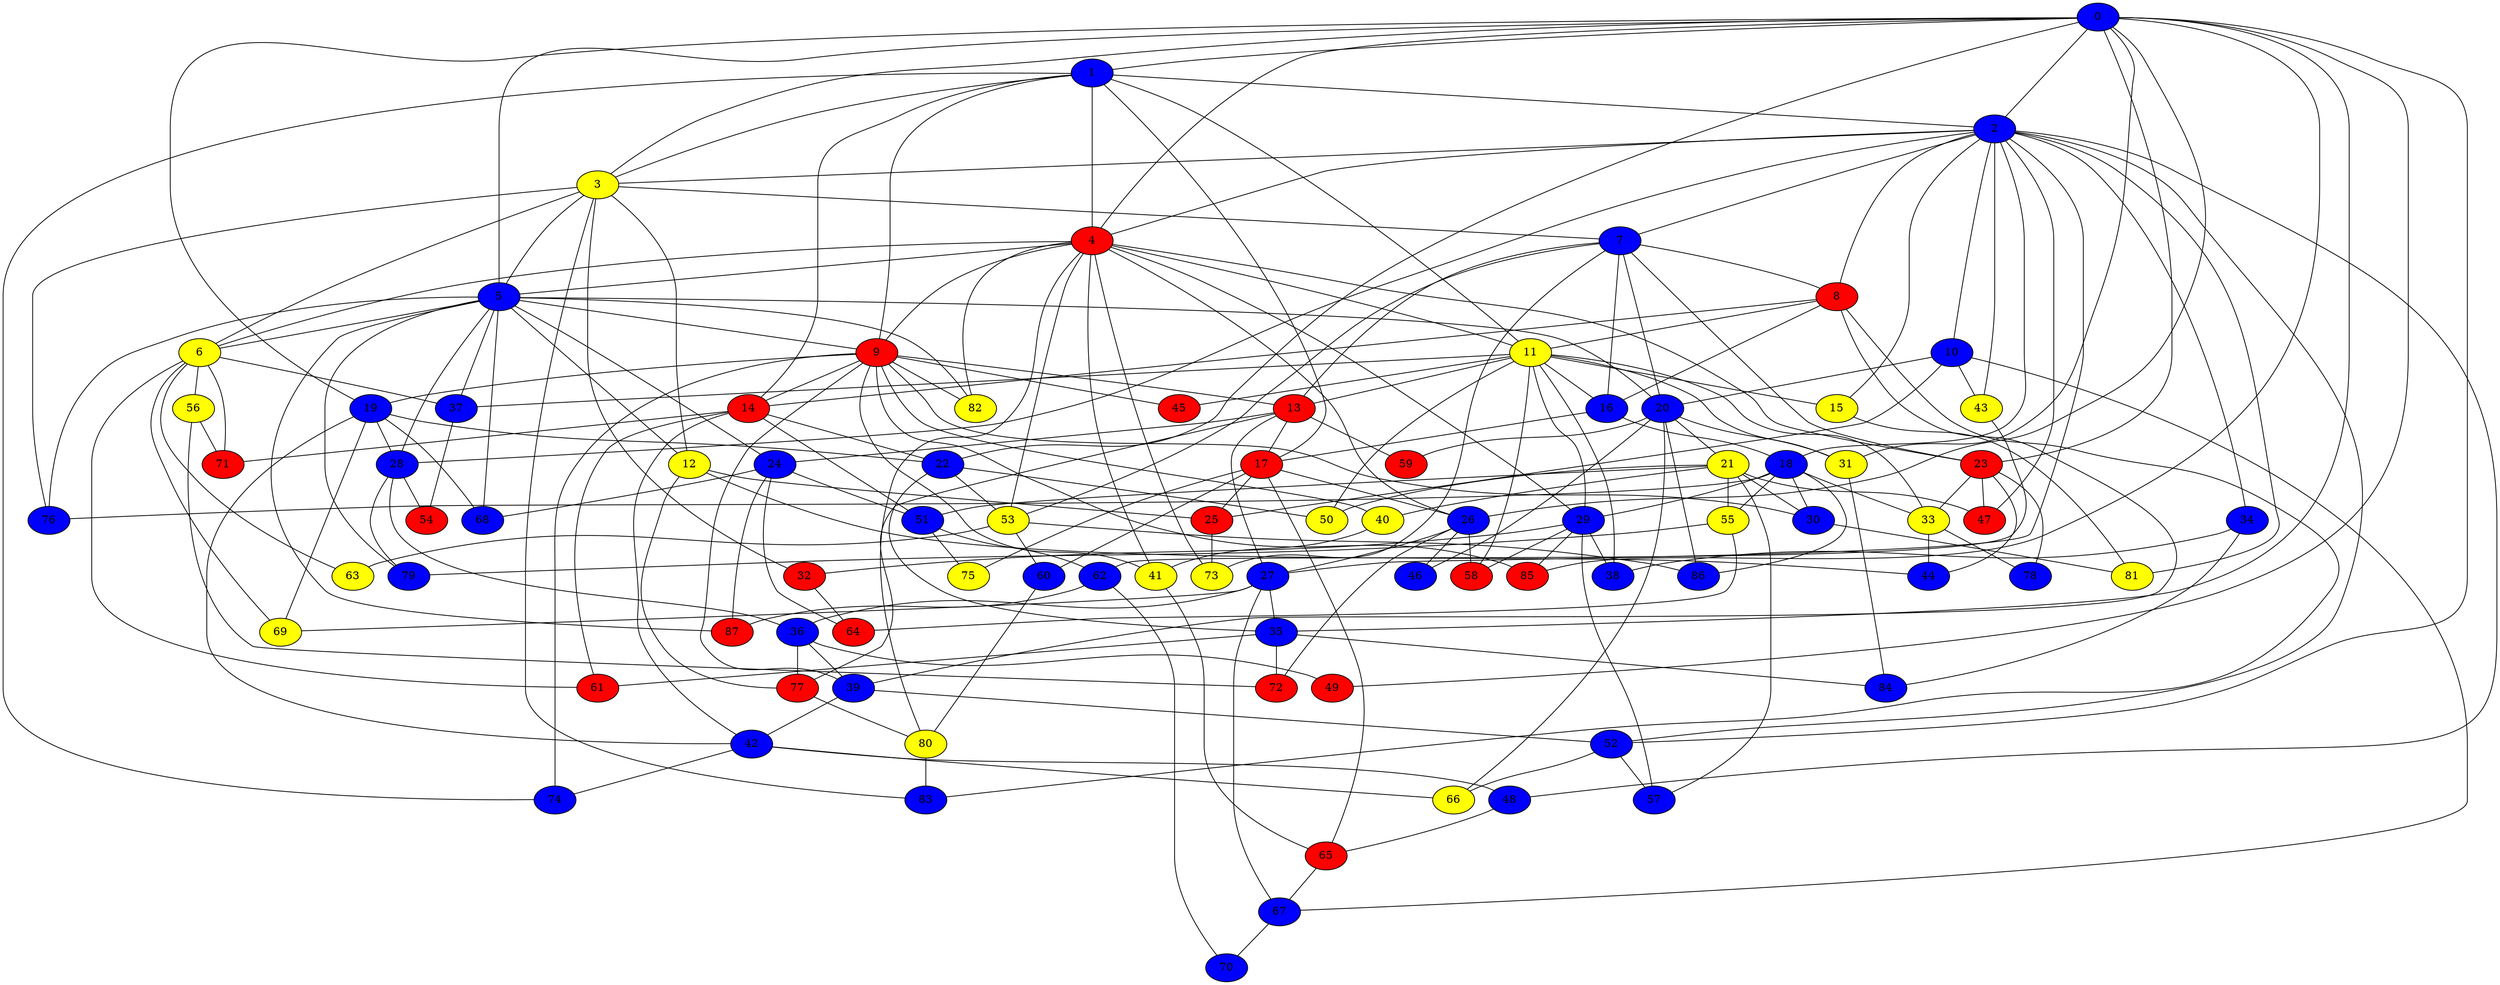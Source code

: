graph {
0 [style = filled fillcolor = blue];
1 [style = filled fillcolor = blue];
2 [style = filled fillcolor = blue];
3 [style = filled fillcolor = yellow];
4 [style = filled fillcolor = red];
5 [style = filled fillcolor = blue];
6 [style = filled fillcolor = yellow];
7 [style = filled fillcolor = blue];
8 [style = filled fillcolor = red];
9 [style = filled fillcolor = red];
10 [style = filled fillcolor = blue];
11 [style = filled fillcolor = yellow];
12 [style = filled fillcolor = yellow];
13 [style = filled fillcolor = red];
14 [style = filled fillcolor = red];
15 [style = filled fillcolor = yellow];
16 [style = filled fillcolor = blue];
17 [style = filled fillcolor = red];
18 [style = filled fillcolor = blue];
19 [style = filled fillcolor = blue];
20 [style = filled fillcolor = blue];
21 [style = filled fillcolor = yellow];
22 [style = filled fillcolor = blue];
23 [style = filled fillcolor = red];
24 [style = filled fillcolor = blue];
25 [style = filled fillcolor = red];
26 [style = filled fillcolor = blue];
27 [style = filled fillcolor = blue];
28 [style = filled fillcolor = blue];
29 [style = filled fillcolor = blue];
30 [style = filled fillcolor = blue];
31 [style = filled fillcolor = yellow];
32 [style = filled fillcolor = red];
33 [style = filled fillcolor = yellow];
34 [style = filled fillcolor = blue];
35 [style = filled fillcolor = blue];
36 [style = filled fillcolor = blue];
37 [style = filled fillcolor = blue];
38 [style = filled fillcolor = blue];
39 [style = filled fillcolor = blue];
40 [style = filled fillcolor = yellow];
41 [style = filled fillcolor = yellow];
42 [style = filled fillcolor = blue];
43 [style = filled fillcolor = yellow];
44 [style = filled fillcolor = blue];
45 [style = filled fillcolor = red];
46 [style = filled fillcolor = blue];
47 [style = filled fillcolor = red];
48 [style = filled fillcolor = blue];
49 [style = filled fillcolor = red];
50 [style = filled fillcolor = yellow];
51 [style = filled fillcolor = blue];
52 [style = filled fillcolor = blue];
53 [style = filled fillcolor = yellow];
54 [style = filled fillcolor = red];
55 [style = filled fillcolor = yellow];
56 [style = filled fillcolor = yellow];
57 [style = filled fillcolor = blue];
58 [style = filled fillcolor = red];
59 [style = filled fillcolor = red];
60 [style = filled fillcolor = blue];
61 [style = filled fillcolor = red];
62 [style = filled fillcolor = blue];
63 [style = filled fillcolor = yellow];
64 [style = filled fillcolor = red];
65 [style = filled fillcolor = red];
66 [style = filled fillcolor = yellow];
67 [style = filled fillcolor = blue];
68 [style = filled fillcolor = blue];
69 [style = filled fillcolor = yellow];
70 [style = filled fillcolor = blue];
71 [style = filled fillcolor = red];
72 [style = filled fillcolor = red];
73 [style = filled fillcolor = yellow];
74 [style = filled fillcolor = blue];
75 [style = filled fillcolor = yellow];
76 [style = filled fillcolor = blue];
77 [style = filled fillcolor = red];
78 [style = filled fillcolor = blue];
79 [style = filled fillcolor = blue];
80 [style = filled fillcolor = yellow];
81 [style = filled fillcolor = yellow];
82 [style = filled fillcolor = yellow];
83 [style = filled fillcolor = blue];
84 [style = filled fillcolor = blue];
85 [style = filled fillcolor = red];
86 [style = filled fillcolor = blue];
87 [style = filled fillcolor = red];
0 -- 4;
0 -- 3;
0 -- 2;
0 -- 1;
0 -- 5;
0 -- 19;
0 -- 22;
0 -- 23;
0 -- 26;
0 -- 31;
0 -- 35;
0 -- 49;
0 -- 52;
0 -- 85;
1 -- 2;
1 -- 3;
1 -- 4;
1 -- 9;
1 -- 11;
1 -- 14;
1 -- 17;
1 -- 74;
2 -- 3;
2 -- 4;
2 -- 7;
2 -- 8;
2 -- 10;
2 -- 15;
2 -- 18;
2 -- 27;
2 -- 28;
2 -- 34;
2 -- 43;
2 -- 47;
2 -- 48;
2 -- 52;
2 -- 81;
3 -- 5;
3 -- 6;
3 -- 7;
3 -- 12;
3 -- 32;
3 -- 76;
3 -- 83;
4 -- 5;
4 -- 6;
4 -- 9;
4 -- 11;
4 -- 23;
4 -- 26;
4 -- 29;
4 -- 41;
4 -- 53;
4 -- 73;
4 -- 80;
4 -- 82;
5 -- 6;
5 -- 9;
5 -- 12;
5 -- 20;
5 -- 24;
5 -- 28;
5 -- 37;
5 -- 68;
5 -- 76;
5 -- 79;
5 -- 82;
5 -- 87;
6 -- 37;
6 -- 56;
6 -- 61;
6 -- 63;
6 -- 69;
6 -- 71;
7 -- 8;
7 -- 13;
7 -- 16;
7 -- 20;
7 -- 23;
7 -- 53;
7 -- 73;
8 -- 11;
8 -- 14;
8 -- 16;
8 -- 39;
8 -- 83;
9 -- 13;
9 -- 14;
9 -- 19;
9 -- 30;
9 -- 39;
9 -- 40;
9 -- 41;
9 -- 45;
9 -- 74;
9 -- 82;
9 -- 85;
10 -- 20;
10 -- 25;
10 -- 43;
10 -- 67;
11 -- 13;
11 -- 15;
11 -- 16;
11 -- 29;
11 -- 31;
11 -- 33;
11 -- 37;
11 -- 38;
11 -- 45;
11 -- 50;
11 -- 58;
12 -- 25;
12 -- 44;
12 -- 77;
13 -- 17;
13 -- 24;
13 -- 27;
13 -- 59;
13 -- 77;
14 -- 22;
14 -- 42;
14 -- 51;
14 -- 61;
14 -- 71;
15 -- 81;
16 -- 17;
16 -- 18;
17 -- 25;
17 -- 26;
17 -- 60;
17 -- 65;
17 -- 75;
18 -- 29;
18 -- 30;
18 -- 33;
18 -- 55;
18 -- 76;
18 -- 86;
19 -- 22;
19 -- 28;
19 -- 42;
19 -- 68;
19 -- 69;
20 -- 21;
20 -- 31;
20 -- 46;
20 -- 59;
20 -- 66;
20 -- 86;
21 -- 30;
21 -- 40;
21 -- 47;
21 -- 50;
21 -- 51;
21 -- 55;
21 -- 57;
22 -- 35;
22 -- 50;
22 -- 53;
23 -- 33;
23 -- 44;
23 -- 47;
23 -- 78;
24 -- 51;
24 -- 64;
24 -- 68;
24 -- 87;
25 -- 73;
26 -- 27;
26 -- 46;
26 -- 58;
26 -- 72;
27 -- 35;
27 -- 36;
27 -- 67;
27 -- 69;
28 -- 36;
28 -- 54;
28 -- 79;
29 -- 32;
29 -- 38;
29 -- 57;
29 -- 58;
29 -- 85;
30 -- 81;
31 -- 84;
32 -- 64;
33 -- 44;
33 -- 78;
34 -- 38;
34 -- 84;
35 -- 61;
35 -- 72;
35 -- 84;
36 -- 39;
36 -- 49;
36 -- 77;
37 -- 54;
39 -- 42;
39 -- 52;
40 -- 41;
41 -- 65;
42 -- 48;
42 -- 66;
42 -- 74;
43 -- 62;
48 -- 65;
51 -- 62;
51 -- 75;
52 -- 57;
52 -- 66;
53 -- 60;
53 -- 63;
53 -- 86;
55 -- 64;
55 -- 79;
56 -- 71;
56 -- 72;
60 -- 80;
62 -- 70;
62 -- 87;
65 -- 67;
67 -- 70;
77 -- 80;
80 -- 83;
}
